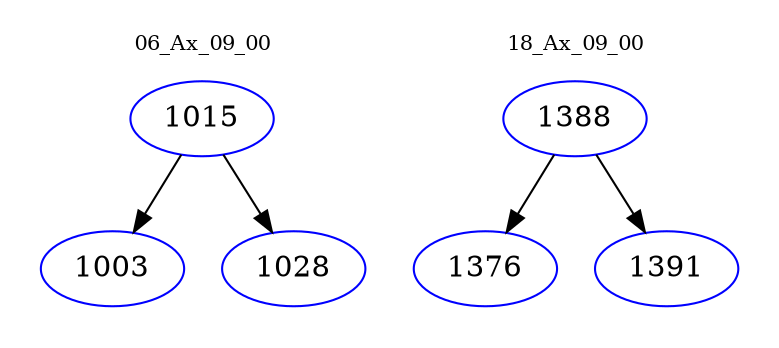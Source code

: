 digraph{
subgraph cluster_0 {
color = white
label = "06_Ax_09_00";
fontsize=10;
T0_1015 [label="1015", color="blue"]
T0_1015 -> T0_1003 [color="black"]
T0_1003 [label="1003", color="blue"]
T0_1015 -> T0_1028 [color="black"]
T0_1028 [label="1028", color="blue"]
}
subgraph cluster_1 {
color = white
label = "18_Ax_09_00";
fontsize=10;
T1_1388 [label="1388", color="blue"]
T1_1388 -> T1_1376 [color="black"]
T1_1376 [label="1376", color="blue"]
T1_1388 -> T1_1391 [color="black"]
T1_1391 [label="1391", color="blue"]
}
}
